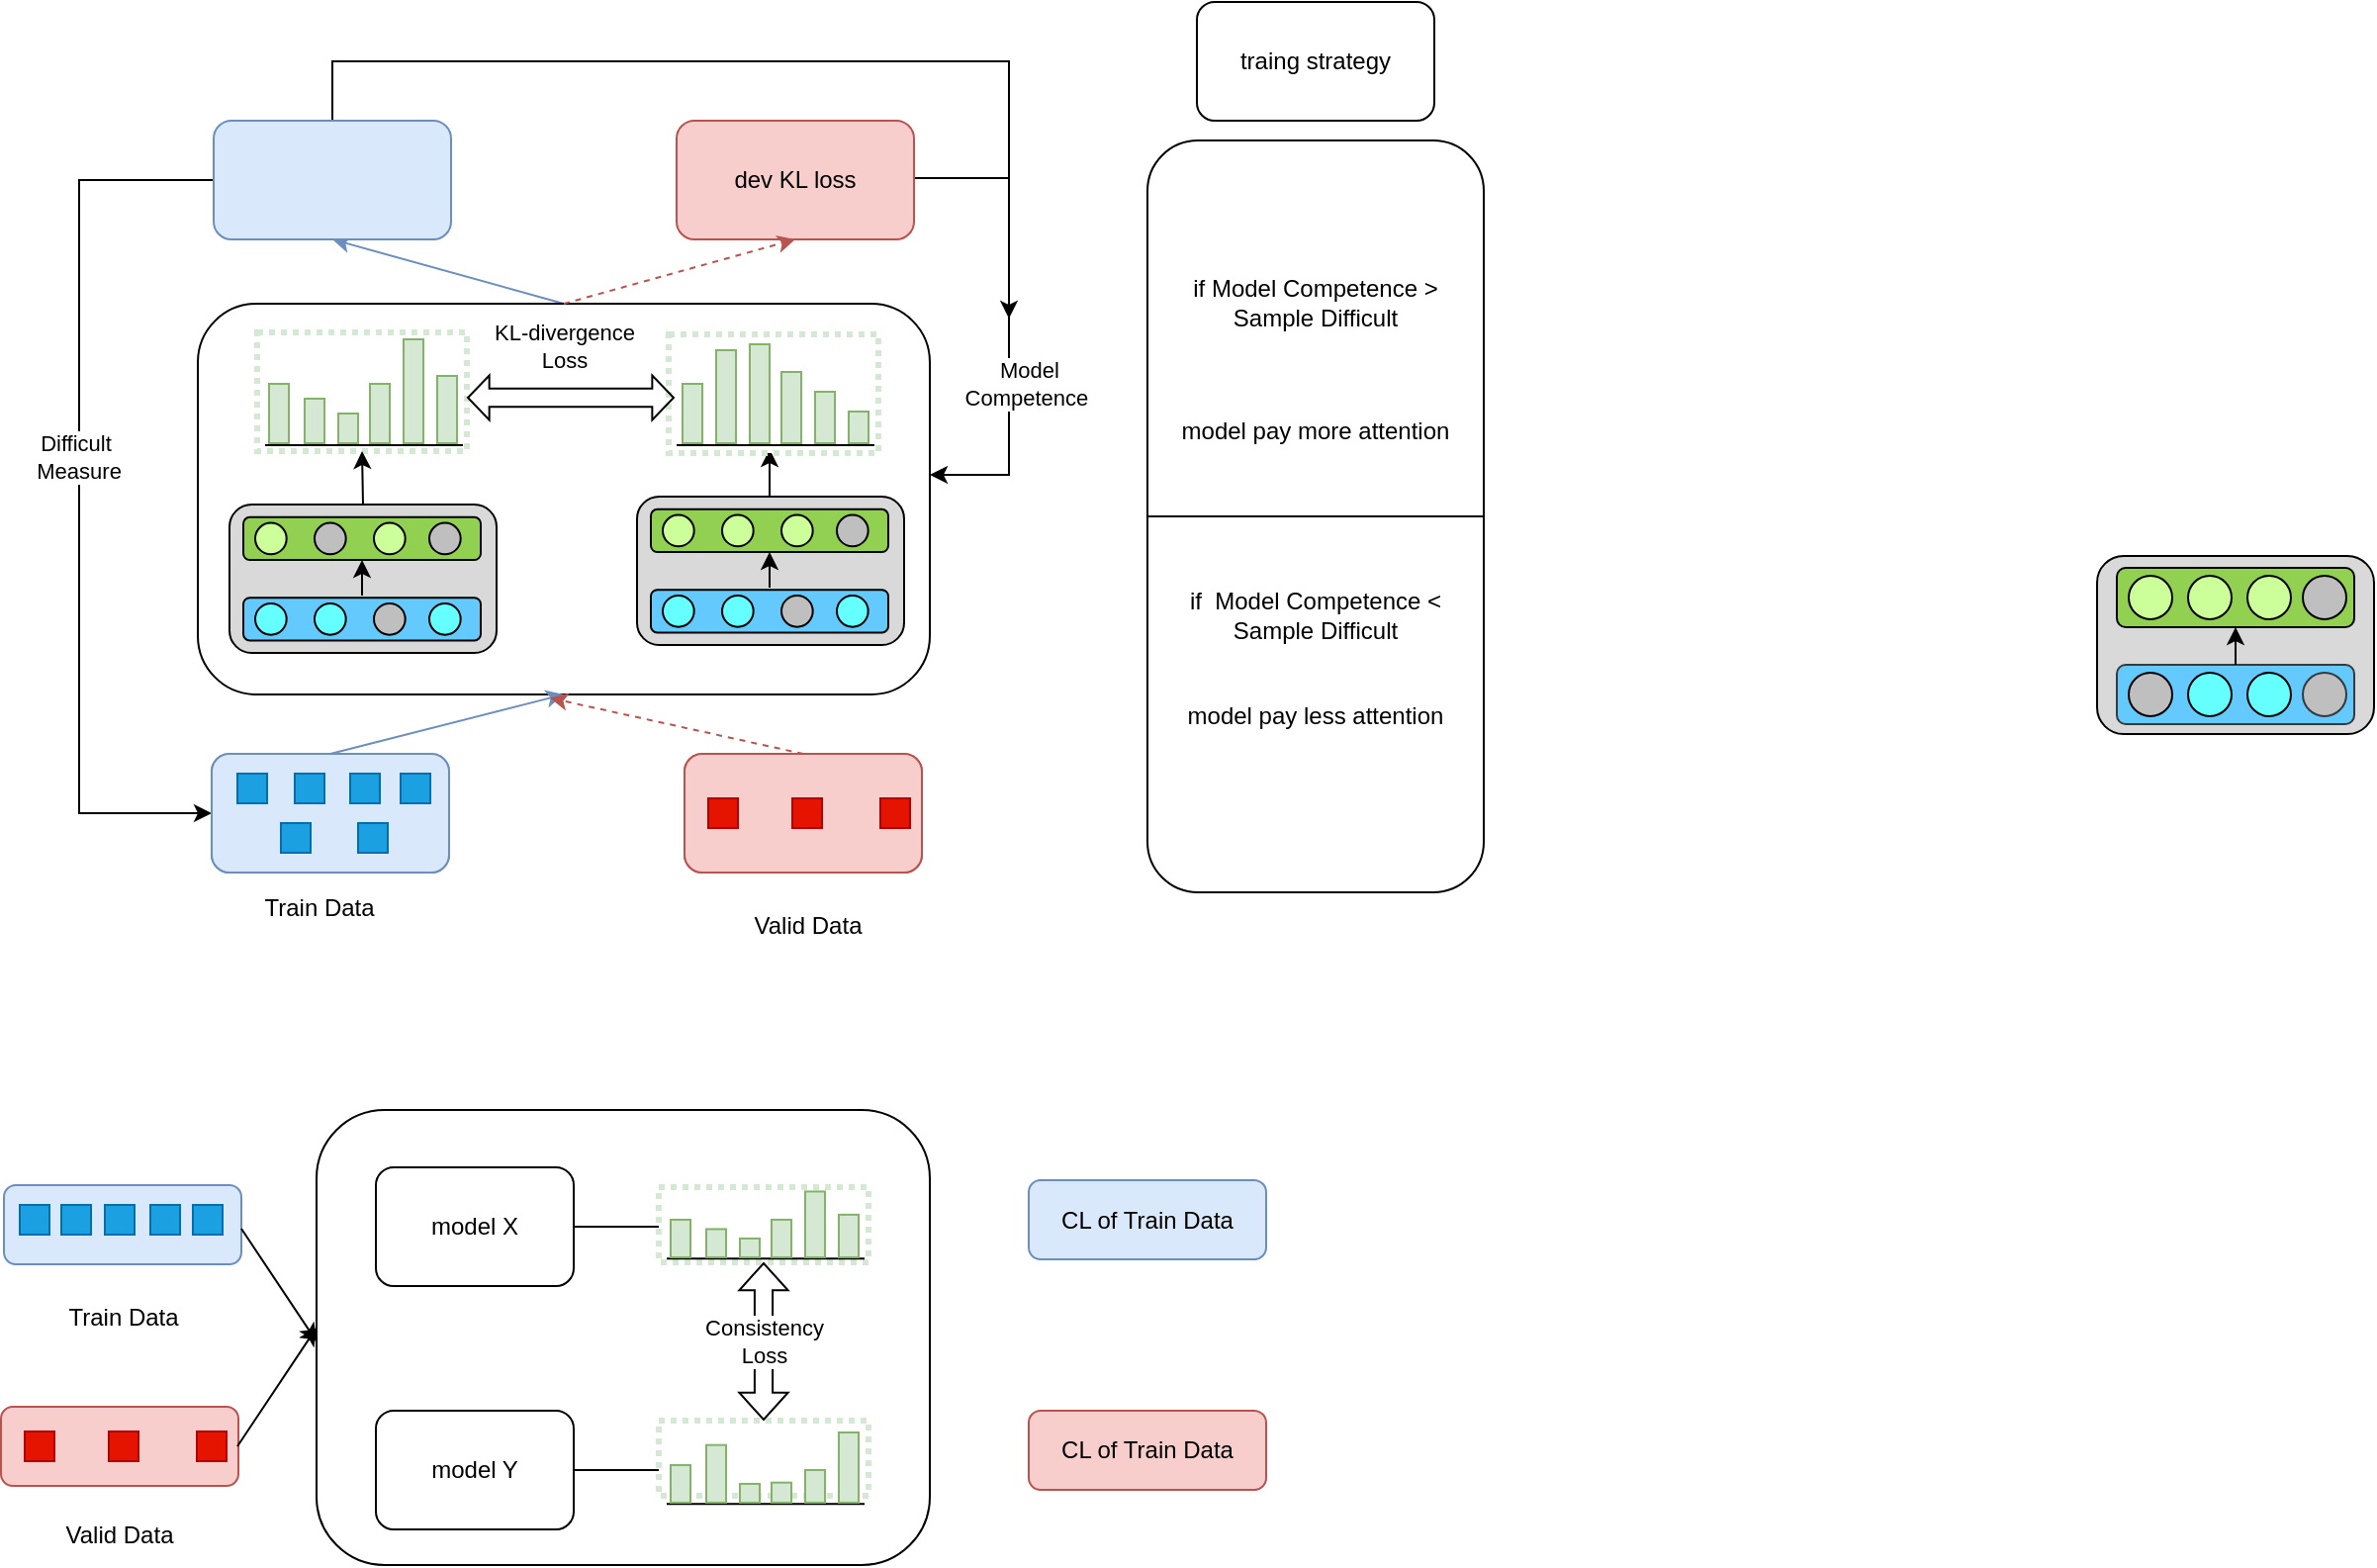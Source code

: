 <mxfile version="21.2.1" type="github">
  <diagram name="第 1 页" id="8L0c7GUbmjwBPtoNU49F">
    <mxGraphModel dx="955" dy="506" grid="1" gridSize="10" guides="1" tooltips="1" connect="1" arrows="1" fold="1" page="1" pageScale="1" pageWidth="413" pageHeight="291" math="0" shadow="0">
      <root>
        <mxCell id="0" />
        <mxCell id="1" parent="0" />
        <mxCell id="fjzckVjsFBx4tYkLJNJ8-120" style="rounded=0;orthogonalLoop=1;jettySize=auto;html=1;exitX=0.5;exitY=0;exitDx=0;exitDy=0;entryX=0.5;entryY=1;entryDx=0;entryDy=0;fillColor=#dae8fc;strokeColor=#6c8ebf;" parent="1" source="fjzckVjsFBx4tYkLJNJ8-94" target="fjzckVjsFBx4tYkLJNJ8-28" edge="1">
          <mxGeometry relative="1" as="geometry" />
        </mxCell>
        <mxCell id="fjzckVjsFBx4tYkLJNJ8-94" value="" style="rounded=1;whiteSpace=wrap;html=1;fillColor=#ffffff;" parent="1" vertex="1">
          <mxGeometry x="180" y="252.5" width="370" height="197.5" as="geometry" />
        </mxCell>
        <mxCell id="fjzckVjsFBx4tYkLJNJ8-1" value="training dataset" style="rounded=1;whiteSpace=wrap;html=1;fillColor=#dae8fc;strokeColor=#6c8ebf;" parent="1" vertex="1">
          <mxGeometry x="187" y="480" width="120" height="60" as="geometry" />
        </mxCell>
        <mxCell id="fjzckVjsFBx4tYkLJNJ8-2" value="dev dataset" style="rounded=1;whiteSpace=wrap;html=1;fillColor=#f8cecc;strokeColor=#b85450;" parent="1" vertex="1">
          <mxGeometry x="426" y="480" width="120" height="60" as="geometry" />
        </mxCell>
        <mxCell id="fjzckVjsFBx4tYkLJNJ8-8" value="" style="endArrow=classic;html=1;rounded=0;exitX=0.5;exitY=0;exitDx=0;exitDy=0;entryX=0.5;entryY=1;entryDx=0;entryDy=0;fillColor=#dae8fc;strokeColor=#6c8ebf;" parent="1" source="fjzckVjsFBx4tYkLJNJ8-1" target="fjzckVjsFBx4tYkLJNJ8-94" edge="1">
          <mxGeometry width="50" height="50" relative="1" as="geometry">
            <mxPoint x="243" y="450" as="sourcePoint" />
            <mxPoint x="377" y="429" as="targetPoint" />
          </mxGeometry>
        </mxCell>
        <mxCell id="fjzckVjsFBx4tYkLJNJ8-9" value="" style="endArrow=classic;html=1;rounded=0;entryX=0.481;entryY=1.009;entryDx=0;entryDy=0;fillColor=#f8cecc;strokeColor=#b85450;exitX=0.5;exitY=0;exitDx=0;exitDy=0;entryPerimeter=0;dashed=1;" parent="1" source="fjzckVjsFBx4tYkLJNJ8-2" target="fjzckVjsFBx4tYkLJNJ8-94" edge="1">
          <mxGeometry width="50" height="50" relative="1" as="geometry">
            <mxPoint x="479" y="518" as="sourcePoint" />
            <mxPoint x="377" y="429" as="targetPoint" />
          </mxGeometry>
        </mxCell>
        <mxCell id="fjzckVjsFBx4tYkLJNJ8-118" style="edgeStyle=orthogonalEdgeStyle;rounded=0;orthogonalLoop=1;jettySize=auto;html=1;exitX=0.5;exitY=0;exitDx=0;exitDy=0;entryX=1;entryY=1;entryDx=0;entryDy=0;" parent="1" edge="1">
          <mxGeometry relative="1" as="geometry">
            <mxPoint x="469" y="373" as="sourcePoint" />
            <mxPoint x="469" y="326" as="targetPoint" />
          </mxGeometry>
        </mxCell>
        <mxCell id="fjzckVjsFBx4tYkLJNJ8-30" style="edgeStyle=orthogonalEdgeStyle;rounded=0;orthogonalLoop=1;jettySize=auto;html=1;exitX=0;exitY=0.5;exitDx=0;exitDy=0;entryX=0;entryY=0.5;entryDx=0;entryDy=0;" parent="1" source="fjzckVjsFBx4tYkLJNJ8-28" target="fjzckVjsFBx4tYkLJNJ8-1" edge="1">
          <mxGeometry relative="1" as="geometry">
            <mxPoint x="179" y="510" as="targetPoint" />
            <Array as="points">
              <mxPoint x="120" y="190" />
              <mxPoint x="120" y="510" />
            </Array>
          </mxGeometry>
        </mxCell>
        <mxCell id="fjzckVjsFBx4tYkLJNJ8-31" value="Difficult&lt;br&gt;&amp;nbsp;Measure" style="edgeLabel;html=1;align=center;verticalAlign=middle;resizable=0;points=[];" parent="fjzckVjsFBx4tYkLJNJ8-30" vertex="1" connectable="0">
          <mxGeometry x="-0.089" y="-2" relative="1" as="geometry">
            <mxPoint as="offset" />
          </mxGeometry>
        </mxCell>
        <mxCell id="fjzckVjsFBx4tYkLJNJ8-33" style="edgeStyle=orthogonalEdgeStyle;rounded=0;orthogonalLoop=1;jettySize=auto;html=1;exitX=0.5;exitY=0;exitDx=0;exitDy=0;" parent="1" source="fjzckVjsFBx4tYkLJNJ8-28" edge="1">
          <mxGeometry relative="1" as="geometry">
            <mxPoint x="590" y="260" as="targetPoint" />
            <Array as="points">
              <mxPoint x="248" y="130" />
              <mxPoint x="590" y="130" />
            </Array>
          </mxGeometry>
        </mxCell>
        <mxCell id="fjzckVjsFBx4tYkLJNJ8-28" value="&lt;span style=&quot;box-sizing: border-box; color: transparent; cursor: text; position: absolute; transform-origin: 0px 0px; text-align: start; background-color: rgb(255, 255, 255); left: 421.237px; top: 523.25px; font-size: 8.636px; font-family: sans-serif;&quot; dir=&quot;ltr&quot; role=&quot;presentation&quot;&gt;kli&lt;/span&gt;&lt;br style=&quot;box-sizing: border-box; color: transparent; cursor: text; position: absolute; transform-origin: 0px 0px; font-family: Lato, sans-serif; font-size: 16px; text-align: start; background-color: rgb(255, 255, 255);&quot; role=&quot;presentation&quot;&gt;&lt;span style=&quot;box-sizing: border-box; color: transparent; cursor: text; position: absolute; transform-origin: 0px 0px; text-align: start; background-color: rgb(255, 255, 255); left: 421.237px; top: 531.394px; font-size: 8.636px; font-family: sans-serif; transform: scaleX(1.42);&quot; dir=&quot;ltr&quot; role=&quot;presentation&quot;&gt;KL&lt;/span&gt;&lt;span style=&quot;box-sizing: border-box; color: transparent; cursor: text; position: absolute; transform-origin: 0px 0px; text-align: start; background-color: rgb(255, 255, 255); left: 436.899px; top: 531.394px; font-size: 8.636px; font-family: sans-serif;&quot; dir=&quot;ltr&quot; role=&quot;presentation&quot;&gt; &lt;/span&gt;" style="rounded=1;whiteSpace=wrap;html=1;fillColor=#dae8fc;strokeColor=#6c8ebf;" parent="1" vertex="1">
          <mxGeometry x="188" y="160" width="120" height="60" as="geometry" />
        </mxCell>
        <mxCell id="fjzckVjsFBx4tYkLJNJ8-32" style="edgeStyle=orthogonalEdgeStyle;rounded=0;orthogonalLoop=1;jettySize=auto;html=1;" parent="1" target="fjzckVjsFBx4tYkLJNJ8-94" edge="1">
          <mxGeometry relative="1" as="geometry">
            <mxPoint x="597" y="338" as="targetPoint" />
            <mxPoint x="540" y="189" as="sourcePoint" />
            <Array as="points">
              <mxPoint x="590" y="189" />
              <mxPoint x="590" y="339" />
            </Array>
          </mxGeometry>
        </mxCell>
        <mxCell id="fjzckVjsFBx4tYkLJNJ8-35" value="Model &lt;br&gt;Competence&amp;nbsp;" style="edgeLabel;html=1;align=center;verticalAlign=middle;resizable=0;points=[];" parent="fjzckVjsFBx4tYkLJNJ8-32" vertex="1" connectable="0">
          <mxGeometry x="0.709" relative="1" as="geometry">
            <mxPoint x="15" y="-46" as="offset" />
          </mxGeometry>
        </mxCell>
        <mxCell id="fjzckVjsFBx4tYkLJNJ8-29" value="dev KL loss" style="rounded=1;whiteSpace=wrap;html=1;fillColor=#f8cecc;strokeColor=#b85450;" parent="1" vertex="1">
          <mxGeometry x="422" y="160" width="120" height="60" as="geometry" />
        </mxCell>
        <mxCell id="fjzckVjsFBx4tYkLJNJ8-39" value="&lt;br&gt;if&amp;nbsp;Model Competence &amp;gt; &lt;br&gt;Sample Difficult&lt;br&gt;&lt;br&gt;&lt;br&gt;&lt;br&gt;model pay more attention&lt;br&gt;&lt;br&gt;&lt;br&gt;&lt;br&gt;&lt;br&gt;&lt;br&gt;if&amp;nbsp; Model Competence &amp;lt; Sample Difficult&lt;br&gt;&amp;nbsp;&lt;br&gt;&lt;br&gt;model pay less attention&lt;br style=&quot;border-color: var(--border-color);&quot;&gt;&lt;br&gt;&amp;nbsp;" style="rounded=1;whiteSpace=wrap;html=1;" parent="1" vertex="1">
          <mxGeometry x="660" y="170" width="170" height="380" as="geometry" />
        </mxCell>
        <mxCell id="fjzckVjsFBx4tYkLJNJ8-85" value="" style="group" parent="1" vertex="1" connectable="0">
          <mxGeometry x="418" y="267" width="106" height="60" as="geometry" />
        </mxCell>
        <mxCell id="fjzckVjsFBx4tYkLJNJ8-86" value="" style="rounded=0;whiteSpace=wrap;html=1;dashed=1;dashPattern=1 1;strokeColor=#d5e8d4;strokeWidth=3;" parent="fjzckVjsFBx4tYkLJNJ8-85" vertex="1">
          <mxGeometry y="1" width="106" height="60" as="geometry" />
        </mxCell>
        <mxCell id="fjzckVjsFBx4tYkLJNJ8-87" value="" style="endArrow=none;html=1;rounded=0;" parent="fjzckVjsFBx4tYkLJNJ8-85" edge="1">
          <mxGeometry width="50" height="50" relative="1" as="geometry">
            <mxPoint x="4" y="57" as="sourcePoint" />
            <mxPoint x="104" y="57" as="targetPoint" />
          </mxGeometry>
        </mxCell>
        <mxCell id="fjzckVjsFBx4tYkLJNJ8-88" value="" style="rounded=0;whiteSpace=wrap;html=1;fillColor=#d5e8d4;strokeColor=#82b366;" parent="fjzckVjsFBx4tYkLJNJ8-85" vertex="1">
          <mxGeometry x="7" y="26" width="10" height="30" as="geometry" />
        </mxCell>
        <mxCell id="fjzckVjsFBx4tYkLJNJ8-89" value="" style="rounded=0;whiteSpace=wrap;html=1;fillColor=#d5e8d4;strokeColor=#82b366;" parent="fjzckVjsFBx4tYkLJNJ8-85" vertex="1">
          <mxGeometry x="24" y="9" width="10" height="47" as="geometry" />
        </mxCell>
        <mxCell id="fjzckVjsFBx4tYkLJNJ8-90" value="" style="rounded=0;whiteSpace=wrap;html=1;fillColor=#d5e8d4;strokeColor=#82b366;" parent="fjzckVjsFBx4tYkLJNJ8-85" vertex="1">
          <mxGeometry x="41" y="6" width="10" height="50" as="geometry" />
        </mxCell>
        <mxCell id="fjzckVjsFBx4tYkLJNJ8-91" value="" style="rounded=0;whiteSpace=wrap;html=1;fillColor=#d5e8d4;strokeColor=#82b366;" parent="fjzckVjsFBx4tYkLJNJ8-85" vertex="1">
          <mxGeometry x="57" y="20" width="10" height="36" as="geometry" />
        </mxCell>
        <mxCell id="fjzckVjsFBx4tYkLJNJ8-92" value="" style="rounded=0;whiteSpace=wrap;html=1;fillColor=#d5e8d4;strokeColor=#82b366;" parent="fjzckVjsFBx4tYkLJNJ8-85" vertex="1">
          <mxGeometry x="74" y="30" width="10" height="26" as="geometry" />
        </mxCell>
        <mxCell id="fjzckVjsFBx4tYkLJNJ8-93" value="" style="rounded=0;whiteSpace=wrap;html=1;fillColor=#d5e8d4;strokeColor=#82b366;" parent="fjzckVjsFBx4tYkLJNJ8-85" vertex="1">
          <mxGeometry x="91" y="40" width="10" height="16" as="geometry" />
        </mxCell>
        <mxCell id="fjzckVjsFBx4tYkLJNJ8-96" value="" style="group" parent="1" vertex="1" connectable="0">
          <mxGeometry x="210" y="267" width="106" height="60" as="geometry" />
        </mxCell>
        <mxCell id="fjzckVjsFBx4tYkLJNJ8-97" value="" style="rounded=0;whiteSpace=wrap;html=1;dashed=1;dashPattern=1 1;strokeColor=#d5e8d4;strokeWidth=3;" parent="fjzckVjsFBx4tYkLJNJ8-96" vertex="1">
          <mxGeometry width="106" height="60" as="geometry" />
        </mxCell>
        <mxCell id="fjzckVjsFBx4tYkLJNJ8-98" value="" style="endArrow=none;html=1;rounded=0;" parent="fjzckVjsFBx4tYkLJNJ8-96" edge="1">
          <mxGeometry width="50" height="50" relative="1" as="geometry">
            <mxPoint x="4" y="57" as="sourcePoint" />
            <mxPoint x="104" y="57" as="targetPoint" />
          </mxGeometry>
        </mxCell>
        <mxCell id="fjzckVjsFBx4tYkLJNJ8-99" value="" style="rounded=0;whiteSpace=wrap;html=1;fillColor=#d5e8d4;strokeColor=#82b366;" parent="fjzckVjsFBx4tYkLJNJ8-96" vertex="1">
          <mxGeometry x="6" y="26" width="10" height="30" as="geometry" />
        </mxCell>
        <mxCell id="fjzckVjsFBx4tYkLJNJ8-100" value="" style="rounded=0;whiteSpace=wrap;html=1;fillColor=#d5e8d4;strokeColor=#82b366;" parent="fjzckVjsFBx4tYkLJNJ8-96" vertex="1">
          <mxGeometry x="24" y="33.5" width="10" height="22.5" as="geometry" />
        </mxCell>
        <mxCell id="fjzckVjsFBx4tYkLJNJ8-101" value="" style="rounded=0;whiteSpace=wrap;html=1;fillColor=#d5e8d4;strokeColor=#82b366;" parent="fjzckVjsFBx4tYkLJNJ8-96" vertex="1">
          <mxGeometry x="41" y="41" width="10" height="15" as="geometry" />
        </mxCell>
        <mxCell id="fjzckVjsFBx4tYkLJNJ8-102" value="" style="rounded=0;whiteSpace=wrap;html=1;fillColor=#d5e8d4;strokeColor=#82b366;" parent="fjzckVjsFBx4tYkLJNJ8-96" vertex="1">
          <mxGeometry x="57" y="26" width="10" height="30" as="geometry" />
        </mxCell>
        <mxCell id="fjzckVjsFBx4tYkLJNJ8-103" value="" style="rounded=0;whiteSpace=wrap;html=1;fillColor=#d5e8d4;strokeColor=#82b366;" parent="fjzckVjsFBx4tYkLJNJ8-96" vertex="1">
          <mxGeometry x="74" y="3.5" width="10" height="52.5" as="geometry" />
        </mxCell>
        <mxCell id="fjzckVjsFBx4tYkLJNJ8-104" value="" style="rounded=0;whiteSpace=wrap;html=1;fillColor=#d5e8d4;strokeColor=#82b366;" parent="fjzckVjsFBx4tYkLJNJ8-96" vertex="1">
          <mxGeometry x="91" y="22" width="10" height="34" as="geometry" />
        </mxCell>
        <mxCell id="fjzckVjsFBx4tYkLJNJ8-121" value="" style="endArrow=classic;html=1;rounded=0;entryX=0.5;entryY=1;entryDx=0;entryDy=0;exitX=0.5;exitY=0;exitDx=0;exitDy=0;fillColor=#f8cecc;strokeColor=#b85450;dashed=1;" parent="1" source="fjzckVjsFBx4tYkLJNJ8-94" target="fjzckVjsFBx4tYkLJNJ8-29" edge="1">
          <mxGeometry width="50" height="50" relative="1" as="geometry">
            <mxPoint x="347" y="260" as="sourcePoint" />
            <mxPoint x="397" y="210" as="targetPoint" />
          </mxGeometry>
        </mxCell>
        <mxCell id="dnsEd5fo8rIzmYsPzQtg-25" value="" style="group;fillColor=#ffffff;" parent="1" vertex="1" connectable="0">
          <mxGeometry x="1140" y="380" width="140" height="90" as="geometry" />
        </mxCell>
        <mxCell id="dnsEd5fo8rIzmYsPzQtg-26" value="" style="rounded=1;whiteSpace=wrap;html=1;fillColor=#d9d9d9;" parent="dnsEd5fo8rIzmYsPzQtg-25" vertex="1">
          <mxGeometry width="140" height="90" as="geometry" />
        </mxCell>
        <mxCell id="dnsEd5fo8rIzmYsPzQtg-27" value="" style="group" parent="dnsEd5fo8rIzmYsPzQtg-25" vertex="1" connectable="0">
          <mxGeometry x="10" y="6" width="120" height="30" as="geometry" />
        </mxCell>
        <mxCell id="dnsEd5fo8rIzmYsPzQtg-28" value="" style="rounded=1;whiteSpace=wrap;html=1;fillColor=#92d051;" parent="dnsEd5fo8rIzmYsPzQtg-27" vertex="1">
          <mxGeometry width="120" height="30" as="geometry" />
        </mxCell>
        <mxCell id="dnsEd5fo8rIzmYsPzQtg-29" value="" style="ellipse;whiteSpace=wrap;html=1;aspect=fixed;fillColor=#ccff99;" parent="dnsEd5fo8rIzmYsPzQtg-27" vertex="1">
          <mxGeometry x="6" y="4" width="22" height="22" as="geometry" />
        </mxCell>
        <mxCell id="dnsEd5fo8rIzmYsPzQtg-30" value="" style="ellipse;whiteSpace=wrap;html=1;aspect=fixed;fillColor=#ccff99;" parent="dnsEd5fo8rIzmYsPzQtg-27" vertex="1">
          <mxGeometry x="36" y="4" width="22" height="22" as="geometry" />
        </mxCell>
        <mxCell id="dnsEd5fo8rIzmYsPzQtg-31" value="" style="ellipse;whiteSpace=wrap;html=1;aspect=fixed;fillColor=#ccff99;" parent="dnsEd5fo8rIzmYsPzQtg-27" vertex="1">
          <mxGeometry x="66" y="4" width="22" height="22" as="geometry" />
        </mxCell>
        <mxCell id="dnsEd5fo8rIzmYsPzQtg-32" value="" style="ellipse;whiteSpace=wrap;html=1;aspect=fixed;fillColor=#bfbfbf;" parent="dnsEd5fo8rIzmYsPzQtg-27" vertex="1">
          <mxGeometry x="94" y="4" width="22" height="22" as="geometry" />
        </mxCell>
        <mxCell id="dnsEd5fo8rIzmYsPzQtg-33" value="" style="group" parent="dnsEd5fo8rIzmYsPzQtg-25" vertex="1" connectable="0">
          <mxGeometry x="10" y="55" width="120" height="30" as="geometry" />
        </mxCell>
        <mxCell id="dnsEd5fo8rIzmYsPzQtg-34" value="" style="rounded=1;whiteSpace=wrap;html=1;fillColor=#64c9fc;strokeColor=#36393d;" parent="dnsEd5fo8rIzmYsPzQtg-33" vertex="1">
          <mxGeometry width="120" height="30" as="geometry" />
        </mxCell>
        <mxCell id="dnsEd5fo8rIzmYsPzQtg-35" value="" style="ellipse;whiteSpace=wrap;html=1;aspect=fixed;fillColor=#bfbfbf;" parent="dnsEd5fo8rIzmYsPzQtg-33" vertex="1">
          <mxGeometry x="6" y="4" width="22" height="22" as="geometry" />
        </mxCell>
        <mxCell id="dnsEd5fo8rIzmYsPzQtg-36" value="" style="ellipse;whiteSpace=wrap;html=1;aspect=fixed;fillColor=#66ffff;" parent="dnsEd5fo8rIzmYsPzQtg-33" vertex="1">
          <mxGeometry x="36" y="4" width="22" height="22" as="geometry" />
        </mxCell>
        <mxCell id="dnsEd5fo8rIzmYsPzQtg-37" value="" style="ellipse;whiteSpace=wrap;html=1;aspect=fixed;fillColor=#66ffff;" parent="dnsEd5fo8rIzmYsPzQtg-33" vertex="1">
          <mxGeometry x="66" y="4" width="22" height="22" as="geometry" />
        </mxCell>
        <mxCell id="dnsEd5fo8rIzmYsPzQtg-38" value="" style="ellipse;whiteSpace=wrap;html=1;aspect=fixed;fillColor=#bfbfbf;strokeColor=#36393d;" parent="dnsEd5fo8rIzmYsPzQtg-33" vertex="1">
          <mxGeometry x="94" y="4" width="22" height="22" as="geometry" />
        </mxCell>
        <mxCell id="dnsEd5fo8rIzmYsPzQtg-39" value="" style="endArrow=classic;html=1;rounded=0;exitX=0.5;exitY=0;exitDx=0;exitDy=0;entryX=0.5;entryY=1;entryDx=0;entryDy=0;" parent="dnsEd5fo8rIzmYsPzQtg-25" source="dnsEd5fo8rIzmYsPzQtg-34" target="dnsEd5fo8rIzmYsPzQtg-28" edge="1">
          <mxGeometry width="50" height="50" relative="1" as="geometry">
            <mxPoint x="190" y="-40" as="sourcePoint" />
            <mxPoint x="240" y="-90" as="targetPoint" />
          </mxGeometry>
        </mxCell>
        <mxCell id="dnsEd5fo8rIzmYsPzQtg-82" value="" style="group" parent="1" vertex="1" connectable="0">
          <mxGeometry x="399" y="350" width="140" height="82" as="geometry" />
        </mxCell>
        <mxCell id="dnsEd5fo8rIzmYsPzQtg-44" value="" style="group;fillColor=#ffffff;container=0;" parent="dnsEd5fo8rIzmYsPzQtg-82" vertex="1" connectable="0">
          <mxGeometry y="1" width="140" height="81" as="geometry" />
        </mxCell>
        <mxCell id="dnsEd5fo8rIzmYsPzQtg-45" value="" style="rounded=1;whiteSpace=wrap;html=1;fillColor=#d9d9d9;" parent="dnsEd5fo8rIzmYsPzQtg-82" vertex="1">
          <mxGeometry x="3" width="135" height="75" as="geometry" />
        </mxCell>
        <mxCell id="dnsEd5fo8rIzmYsPzQtg-46" value="" style="group" parent="dnsEd5fo8rIzmYsPzQtg-82" vertex="1" connectable="0">
          <mxGeometry x="10" y="6.4" width="120" height="21.6" as="geometry" />
        </mxCell>
        <mxCell id="dnsEd5fo8rIzmYsPzQtg-47" value="" style="rounded=1;whiteSpace=wrap;html=1;fillColor=#92d051;" parent="dnsEd5fo8rIzmYsPzQtg-46" vertex="1">
          <mxGeometry width="120" height="21.6" as="geometry" />
        </mxCell>
        <mxCell id="dnsEd5fo8rIzmYsPzQtg-48" value="" style="ellipse;whiteSpace=wrap;html=1;aspect=fixed;fillColor=#ccff99;" parent="dnsEd5fo8rIzmYsPzQtg-46" vertex="1">
          <mxGeometry x="6" y="2.88" width="15.84" height="15.84" as="geometry" />
        </mxCell>
        <mxCell id="dnsEd5fo8rIzmYsPzQtg-49" value="" style="ellipse;whiteSpace=wrap;html=1;aspect=fixed;fillColor=#ccff99;" parent="dnsEd5fo8rIzmYsPzQtg-46" vertex="1">
          <mxGeometry x="36" y="2.88" width="15.84" height="15.84" as="geometry" />
        </mxCell>
        <mxCell id="dnsEd5fo8rIzmYsPzQtg-50" value="" style="ellipse;whiteSpace=wrap;html=1;aspect=fixed;fillColor=#ccff99;" parent="dnsEd5fo8rIzmYsPzQtg-46" vertex="1">
          <mxGeometry x="66" y="2.88" width="15.84" height="15.84" as="geometry" />
        </mxCell>
        <mxCell id="dnsEd5fo8rIzmYsPzQtg-51" value="" style="ellipse;whiteSpace=wrap;html=1;aspect=fixed;fillColor=#bfbfbf;" parent="dnsEd5fo8rIzmYsPzQtg-46" vertex="1">
          <mxGeometry x="94" y="2.88" width="15.84" height="15.84" as="geometry" />
        </mxCell>
        <mxCell id="dnsEd5fo8rIzmYsPzQtg-58" value="" style="endArrow=classic;html=1;rounded=0;entryX=0.5;entryY=1;entryDx=0;entryDy=0;" parent="dnsEd5fo8rIzmYsPzQtg-82" target="dnsEd5fo8rIzmYsPzQtg-47" edge="1">
          <mxGeometry width="50" height="50" relative="1" as="geometry">
            <mxPoint x="70" y="46" as="sourcePoint" />
            <mxPoint x="240" y="-80" as="targetPoint" />
          </mxGeometry>
        </mxCell>
        <mxCell id="dnsEd5fo8rIzmYsPzQtg-76" value="" style="group" parent="dnsEd5fo8rIzmYsPzQtg-82" vertex="1" connectable="0">
          <mxGeometry x="10" y="48" width="120" height="21.6" as="geometry" />
        </mxCell>
        <mxCell id="dnsEd5fo8rIzmYsPzQtg-77" value="" style="rounded=1;whiteSpace=wrap;html=1;fillColor=#64c9fc;" parent="dnsEd5fo8rIzmYsPzQtg-76" vertex="1">
          <mxGeometry y="-0.9" width="120" height="21.6" as="geometry" />
        </mxCell>
        <mxCell id="dnsEd5fo8rIzmYsPzQtg-78" value="" style="ellipse;whiteSpace=wrap;html=1;aspect=fixed;fillColor=#66ffff;" parent="dnsEd5fo8rIzmYsPzQtg-76" vertex="1">
          <mxGeometry x="6" y="1.98" width="15.84" height="15.84" as="geometry" />
        </mxCell>
        <mxCell id="dnsEd5fo8rIzmYsPzQtg-79" value="" style="ellipse;whiteSpace=wrap;html=1;aspect=fixed;fillColor=#66ffff;" parent="dnsEd5fo8rIzmYsPzQtg-76" vertex="1">
          <mxGeometry x="36" y="1.98" width="15.84" height="15.84" as="geometry" />
        </mxCell>
        <mxCell id="dnsEd5fo8rIzmYsPzQtg-80" value="" style="ellipse;whiteSpace=wrap;html=1;aspect=fixed;fillColor=#bfbfbf;" parent="dnsEd5fo8rIzmYsPzQtg-76" vertex="1">
          <mxGeometry x="66" y="1.98" width="15.84" height="15.84" as="geometry" />
        </mxCell>
        <mxCell id="dnsEd5fo8rIzmYsPzQtg-81" value="" style="ellipse;whiteSpace=wrap;html=1;aspect=fixed;fillColor=#66ffff;" parent="dnsEd5fo8rIzmYsPzQtg-76" vertex="1">
          <mxGeometry x="94" y="1.98" width="15.84" height="15.84" as="geometry" />
        </mxCell>
        <mxCell id="dnsEd5fo8rIzmYsPzQtg-85" value="" style="group" parent="1" vertex="1" connectable="0">
          <mxGeometry x="193" y="354" width="140" height="82" as="geometry" />
        </mxCell>
        <mxCell id="dnsEd5fo8rIzmYsPzQtg-86" value="" style="group;fillColor=#ffffff;container=0;" parent="dnsEd5fo8rIzmYsPzQtg-85" vertex="1" connectable="0">
          <mxGeometry y="1" width="140" height="81" as="geometry" />
        </mxCell>
        <mxCell id="dnsEd5fo8rIzmYsPzQtg-87" value="" style="rounded=1;whiteSpace=wrap;html=1;fillColor=#d9d9d9;" parent="dnsEd5fo8rIzmYsPzQtg-85" vertex="1">
          <mxGeometry x="3" width="135" height="75" as="geometry" />
        </mxCell>
        <mxCell id="dnsEd5fo8rIzmYsPzQtg-88" value="" style="group" parent="dnsEd5fo8rIzmYsPzQtg-85" vertex="1" connectable="0">
          <mxGeometry x="10" y="6.4" width="120" height="21.6" as="geometry" />
        </mxCell>
        <mxCell id="dnsEd5fo8rIzmYsPzQtg-89" value="" style="rounded=1;whiteSpace=wrap;html=1;fillColor=#92d051;" parent="dnsEd5fo8rIzmYsPzQtg-88" vertex="1">
          <mxGeometry width="120" height="21.6" as="geometry" />
        </mxCell>
        <mxCell id="dnsEd5fo8rIzmYsPzQtg-90" value="" style="ellipse;whiteSpace=wrap;html=1;aspect=fixed;fillColor=#ccff99;" parent="dnsEd5fo8rIzmYsPzQtg-88" vertex="1">
          <mxGeometry x="6" y="2.88" width="15.84" height="15.84" as="geometry" />
        </mxCell>
        <mxCell id="dnsEd5fo8rIzmYsPzQtg-91" value="" style="ellipse;whiteSpace=wrap;html=1;aspect=fixed;fillColor=#bfbfbf;" parent="dnsEd5fo8rIzmYsPzQtg-88" vertex="1">
          <mxGeometry x="36" y="2.88" width="15.84" height="15.84" as="geometry" />
        </mxCell>
        <mxCell id="dnsEd5fo8rIzmYsPzQtg-92" value="" style="ellipse;whiteSpace=wrap;html=1;aspect=fixed;fillColor=#ccff99;" parent="dnsEd5fo8rIzmYsPzQtg-88" vertex="1">
          <mxGeometry x="66" y="2.88" width="15.84" height="15.84" as="geometry" />
        </mxCell>
        <mxCell id="dnsEd5fo8rIzmYsPzQtg-93" value="" style="ellipse;whiteSpace=wrap;html=1;aspect=fixed;fillColor=#bfbfbf;" parent="dnsEd5fo8rIzmYsPzQtg-88" vertex="1">
          <mxGeometry x="94" y="2.88" width="15.84" height="15.84" as="geometry" />
        </mxCell>
        <mxCell id="dnsEd5fo8rIzmYsPzQtg-94" value="" style="endArrow=classic;html=1;rounded=0;entryX=0.5;entryY=1;entryDx=0;entryDy=0;" parent="dnsEd5fo8rIzmYsPzQtg-85" target="dnsEd5fo8rIzmYsPzQtg-89" edge="1">
          <mxGeometry width="50" height="50" relative="1" as="geometry">
            <mxPoint x="70" y="46" as="sourcePoint" />
            <mxPoint x="240" y="-80" as="targetPoint" />
          </mxGeometry>
        </mxCell>
        <mxCell id="dnsEd5fo8rIzmYsPzQtg-95" value="" style="group" parent="dnsEd5fo8rIzmYsPzQtg-85" vertex="1" connectable="0">
          <mxGeometry x="10" y="48" width="120" height="21.6" as="geometry" />
        </mxCell>
        <mxCell id="dnsEd5fo8rIzmYsPzQtg-96" value="" style="rounded=1;whiteSpace=wrap;html=1;fillColor=#64c9fc;" parent="dnsEd5fo8rIzmYsPzQtg-95" vertex="1">
          <mxGeometry y="-0.9" width="120" height="21.6" as="geometry" />
        </mxCell>
        <mxCell id="dnsEd5fo8rIzmYsPzQtg-97" value="" style="ellipse;whiteSpace=wrap;html=1;aspect=fixed;fillColor=#66ffff;" parent="dnsEd5fo8rIzmYsPzQtg-95" vertex="1">
          <mxGeometry x="6" y="1.98" width="15.84" height="15.84" as="geometry" />
        </mxCell>
        <mxCell id="dnsEd5fo8rIzmYsPzQtg-98" value="" style="ellipse;whiteSpace=wrap;html=1;aspect=fixed;fillColor=#66ffff;" parent="dnsEd5fo8rIzmYsPzQtg-95" vertex="1">
          <mxGeometry x="36" y="1.98" width="15.84" height="15.84" as="geometry" />
        </mxCell>
        <mxCell id="dnsEd5fo8rIzmYsPzQtg-99" value="" style="ellipse;whiteSpace=wrap;html=1;aspect=fixed;fillColor=#bfbfbf;" parent="dnsEd5fo8rIzmYsPzQtg-95" vertex="1">
          <mxGeometry x="66" y="1.98" width="15.84" height="15.84" as="geometry" />
        </mxCell>
        <mxCell id="dnsEd5fo8rIzmYsPzQtg-100" value="" style="ellipse;whiteSpace=wrap;html=1;aspect=fixed;fillColor=#66ffff;" parent="dnsEd5fo8rIzmYsPzQtg-95" vertex="1">
          <mxGeometry x="94" y="1.98" width="15.84" height="15.84" as="geometry" />
        </mxCell>
        <mxCell id="dnsEd5fo8rIzmYsPzQtg-113" value="" style="shape=flexArrow;endArrow=classic;startArrow=classic;html=1;rounded=0;width=9.167;startSize=3.275;endSize=3.275;startWidth=12.361;endWidth=12.361;" parent="dnsEd5fo8rIzmYsPzQtg-85" edge="1">
          <mxGeometry width="100" height="100" relative="1" as="geometry">
            <mxPoint x="123" y="-54" as="sourcePoint" />
            <mxPoint x="228" y="-54" as="targetPoint" />
          </mxGeometry>
        </mxCell>
        <mxCell id="dnsEd5fo8rIzmYsPzQtg-117" value="KL-divergence&lt;br&gt;Loss" style="edgeLabel;html=1;align=center;verticalAlign=middle;resizable=0;points=[];" parent="dnsEd5fo8rIzmYsPzQtg-113" vertex="1" connectable="0">
          <mxGeometry x="-0.196" y="2" relative="1" as="geometry">
            <mxPoint x="7" y="-24" as="offset" />
          </mxGeometry>
        </mxCell>
        <mxCell id="dnsEd5fo8rIzmYsPzQtg-112" style="edgeStyle=orthogonalEdgeStyle;rounded=0;orthogonalLoop=1;jettySize=auto;html=1;exitX=0.5;exitY=0;exitDx=0;exitDy=0;entryX=0.5;entryY=1;entryDx=0;entryDy=0;" parent="1" source="dnsEd5fo8rIzmYsPzQtg-87" target="fjzckVjsFBx4tYkLJNJ8-97" edge="1">
          <mxGeometry relative="1" as="geometry" />
        </mxCell>
        <mxCell id="dnsEd5fo8rIzmYsPzQtg-119" value="" style="endArrow=none;html=1;rounded=0;exitX=0;exitY=0.5;exitDx=0;exitDy=0;entryX=1;entryY=0.5;entryDx=0;entryDy=0;" parent="1" source="fjzckVjsFBx4tYkLJNJ8-39" target="fjzckVjsFBx4tYkLJNJ8-39" edge="1">
          <mxGeometry width="50" height="50" relative="1" as="geometry">
            <mxPoint x="790" y="350" as="sourcePoint" />
            <mxPoint x="840" y="300" as="targetPoint" />
          </mxGeometry>
        </mxCell>
        <mxCell id="dnsEd5fo8rIzmYsPzQtg-120" value="traing strategy&lt;br&gt;" style="rounded=1;whiteSpace=wrap;html=1;" parent="1" vertex="1">
          <mxGeometry x="685" y="100" width="120" height="60" as="geometry" />
        </mxCell>
        <mxCell id="9AH6RF_yyxiIta5hFtMV-15" value="" style="group" parent="1" vertex="1" connectable="0">
          <mxGeometry x="187" y="480" width="120" height="60" as="geometry" />
        </mxCell>
        <mxCell id="9AH6RF_yyxiIta5hFtMV-1" value="" style="rounded=1;whiteSpace=wrap;html=1;fillColor=#dae8fc;strokeColor=#6c8ebf;" parent="9AH6RF_yyxiIta5hFtMV-15" vertex="1">
          <mxGeometry width="120" height="60" as="geometry" />
        </mxCell>
        <mxCell id="9AH6RF_yyxiIta5hFtMV-4" value="" style="whiteSpace=wrap;html=1;aspect=fixed;fillColor=#1ba1e2;fontColor=#ffffff;strokeColor=#006EAF;" parent="9AH6RF_yyxiIta5hFtMV-15" vertex="1">
          <mxGeometry x="13" y="10" width="15" height="15" as="geometry" />
        </mxCell>
        <mxCell id="9AH6RF_yyxiIta5hFtMV-7" value="" style="whiteSpace=wrap;html=1;aspect=fixed;fillColor=#1ba1e2;fontColor=#ffffff;strokeColor=#006EAF;" parent="9AH6RF_yyxiIta5hFtMV-15" vertex="1">
          <mxGeometry x="35" y="35" width="15" height="15" as="geometry" />
        </mxCell>
        <mxCell id="9AH6RF_yyxiIta5hFtMV-8" value="" style="whiteSpace=wrap;html=1;aspect=fixed;fillColor=#1ba1e2;fontColor=#ffffff;strokeColor=#006EAF;" parent="9AH6RF_yyxiIta5hFtMV-15" vertex="1">
          <mxGeometry x="74" y="35" width="15" height="15" as="geometry" />
        </mxCell>
        <mxCell id="9AH6RF_yyxiIta5hFtMV-9" value="" style="whiteSpace=wrap;html=1;aspect=fixed;fillColor=#1ba1e2;fontColor=#ffffff;strokeColor=#006EAF;" parent="9AH6RF_yyxiIta5hFtMV-15" vertex="1">
          <mxGeometry x="42" y="10" width="15" height="15" as="geometry" />
        </mxCell>
        <mxCell id="9AH6RF_yyxiIta5hFtMV-10" value="" style="whiteSpace=wrap;html=1;aspect=fixed;fillColor=#1ba1e2;fontColor=#ffffff;strokeColor=#006EAF;" parent="9AH6RF_yyxiIta5hFtMV-15" vertex="1">
          <mxGeometry x="70" y="10" width="15" height="15" as="geometry" />
        </mxCell>
        <mxCell id="9AH6RF_yyxiIta5hFtMV-11" value="" style="whiteSpace=wrap;html=1;aspect=fixed;fillColor=#1ba1e2;fontColor=#ffffff;strokeColor=#006EAF;" parent="9AH6RF_yyxiIta5hFtMV-15" vertex="1">
          <mxGeometry x="95.5" y="10" width="15" height="15" as="geometry" />
        </mxCell>
        <mxCell id="9AH6RF_yyxiIta5hFtMV-16" value="Train Data" style="text;html=1;align=center;verticalAlign=middle;resizable=0;points=[];autosize=1;strokeColor=none;fillColor=none;" parent="1" vertex="1">
          <mxGeometry x="201" y="543" width="80" height="30" as="geometry" />
        </mxCell>
        <mxCell id="9AH6RF_yyxiIta5hFtMV-26" value="" style="group" parent="1" vertex="1" connectable="0">
          <mxGeometry x="426" y="480" width="120" height="102" as="geometry" />
        </mxCell>
        <mxCell id="9AH6RF_yyxiIta5hFtMV-18" value="" style="rounded=1;whiteSpace=wrap;html=1;fillColor=#f8cecc;strokeColor=#b85450;" parent="9AH6RF_yyxiIta5hFtMV-26" vertex="1">
          <mxGeometry width="120" height="60" as="geometry" />
        </mxCell>
        <mxCell id="9AH6RF_yyxiIta5hFtMV-19" value="" style="whiteSpace=wrap;html=1;aspect=fixed;fillColor=#e51400;fontColor=#ffffff;strokeColor=#B20000;" parent="9AH6RF_yyxiIta5hFtMV-26" vertex="1">
          <mxGeometry x="12" y="22.5" width="15" height="15" as="geometry" />
        </mxCell>
        <mxCell id="9AH6RF_yyxiIta5hFtMV-21" value="" style="whiteSpace=wrap;html=1;aspect=fixed;fillColor=#e51400;fontColor=#ffffff;strokeColor=#B20000;" parent="9AH6RF_yyxiIta5hFtMV-26" vertex="1">
          <mxGeometry x="54.5" y="22.5" width="15" height="15" as="geometry" />
        </mxCell>
        <mxCell id="9AH6RF_yyxiIta5hFtMV-22" value="" style="whiteSpace=wrap;html=1;aspect=fixed;fillColor=#e51400;fontColor=#ffffff;strokeColor=#B20000;" parent="9AH6RF_yyxiIta5hFtMV-26" vertex="1">
          <mxGeometry x="99" y="22.5" width="15" height="15" as="geometry" />
        </mxCell>
        <mxCell id="9AH6RF_yyxiIta5hFtMV-17" value="Valid Data" style="text;html=1;align=center;verticalAlign=middle;resizable=0;points=[];autosize=1;strokeColor=none;fillColor=none;" parent="9AH6RF_yyxiIta5hFtMV-26" vertex="1">
          <mxGeometry x="22" y="72" width="80" height="30" as="geometry" />
        </mxCell>
        <mxCell id="ypjMyZkMPfmZ5T_uapgL-2" value="" style="group" vertex="1" connectable="0" parent="1">
          <mxGeometry x="82" y="698" width="120" height="82" as="geometry" />
        </mxCell>
        <mxCell id="ypjMyZkMPfmZ5T_uapgL-3" value="" style="rounded=1;whiteSpace=wrap;html=1;fillColor=#dae8fc;strokeColor=#6c8ebf;" vertex="1" parent="ypjMyZkMPfmZ5T_uapgL-2">
          <mxGeometry width="120" height="40" as="geometry" />
        </mxCell>
        <mxCell id="ypjMyZkMPfmZ5T_uapgL-4" value="" style="whiteSpace=wrap;html=1;aspect=fixed;fillColor=#1ba1e2;fontColor=#ffffff;strokeColor=#006EAF;" vertex="1" parent="ypjMyZkMPfmZ5T_uapgL-2">
          <mxGeometry x="8" y="10" width="15" height="15" as="geometry" />
        </mxCell>
        <mxCell id="ypjMyZkMPfmZ5T_uapgL-7" value="" style="whiteSpace=wrap;html=1;aspect=fixed;fillColor=#1ba1e2;fontColor=#ffffff;strokeColor=#006EAF;" vertex="1" parent="ypjMyZkMPfmZ5T_uapgL-2">
          <mxGeometry x="29" y="10" width="15" height="15" as="geometry" />
        </mxCell>
        <mxCell id="ypjMyZkMPfmZ5T_uapgL-8" value="" style="whiteSpace=wrap;html=1;aspect=fixed;fillColor=#1ba1e2;fontColor=#ffffff;strokeColor=#006EAF;" vertex="1" parent="ypjMyZkMPfmZ5T_uapgL-2">
          <mxGeometry x="74" y="10" width="15" height="15" as="geometry" />
        </mxCell>
        <mxCell id="ypjMyZkMPfmZ5T_uapgL-9" value="" style="whiteSpace=wrap;html=1;aspect=fixed;fillColor=#1ba1e2;fontColor=#ffffff;strokeColor=#006EAF;" vertex="1" parent="ypjMyZkMPfmZ5T_uapgL-2">
          <mxGeometry x="95.5" y="10" width="15" height="15" as="geometry" />
        </mxCell>
        <mxCell id="ypjMyZkMPfmZ5T_uapgL-10" value="Train Data" style="text;html=1;align=center;verticalAlign=middle;resizable=0;points=[];autosize=1;strokeColor=none;fillColor=none;" vertex="1" parent="ypjMyZkMPfmZ5T_uapgL-2">
          <mxGeometry x="20" y="52" width="80" height="30" as="geometry" />
        </mxCell>
        <mxCell id="ypjMyZkMPfmZ5T_uapgL-11" value="" style="group" vertex="1" connectable="0" parent="1">
          <mxGeometry x="80.5" y="800" width="120" height="90" as="geometry" />
        </mxCell>
        <mxCell id="ypjMyZkMPfmZ5T_uapgL-12" value="" style="rounded=1;whiteSpace=wrap;html=1;fillColor=#f8cecc;strokeColor=#b85450;" vertex="1" parent="ypjMyZkMPfmZ5T_uapgL-11">
          <mxGeometry y="10" width="120" height="40" as="geometry" />
        </mxCell>
        <mxCell id="ypjMyZkMPfmZ5T_uapgL-13" value="" style="whiteSpace=wrap;html=1;aspect=fixed;fillColor=#e51400;fontColor=#ffffff;strokeColor=#B20000;" vertex="1" parent="ypjMyZkMPfmZ5T_uapgL-11">
          <mxGeometry x="12" y="22.5" width="15" height="15" as="geometry" />
        </mxCell>
        <mxCell id="ypjMyZkMPfmZ5T_uapgL-14" value="" style="whiteSpace=wrap;html=1;aspect=fixed;fillColor=#e51400;fontColor=#ffffff;strokeColor=#B20000;" vertex="1" parent="ypjMyZkMPfmZ5T_uapgL-11">
          <mxGeometry x="54.5" y="22.5" width="15" height="15" as="geometry" />
        </mxCell>
        <mxCell id="ypjMyZkMPfmZ5T_uapgL-15" value="" style="whiteSpace=wrap;html=1;aspect=fixed;fillColor=#e51400;fontColor=#ffffff;strokeColor=#B20000;" vertex="1" parent="ypjMyZkMPfmZ5T_uapgL-11">
          <mxGeometry x="99" y="22.5" width="15" height="15" as="geometry" />
        </mxCell>
        <mxCell id="ypjMyZkMPfmZ5T_uapgL-16" value="Valid Data" style="text;html=1;align=center;verticalAlign=middle;resizable=0;points=[];autosize=1;strokeColor=none;fillColor=none;" vertex="1" parent="ypjMyZkMPfmZ5T_uapgL-11">
          <mxGeometry x="19" y="60" width="80" height="30" as="geometry" />
        </mxCell>
        <mxCell id="ypjMyZkMPfmZ5T_uapgL-17" value="" style="rounded=1;whiteSpace=wrap;html=1;" vertex="1" parent="1">
          <mxGeometry x="240" y="660" width="310" height="230" as="geometry" />
        </mxCell>
        <mxCell id="ypjMyZkMPfmZ5T_uapgL-19" value="" style="whiteSpace=wrap;html=1;aspect=fixed;fillColor=#1ba1e2;fontColor=#ffffff;strokeColor=#006EAF;" vertex="1" parent="1">
          <mxGeometry x="133" y="708" width="15" height="15" as="geometry" />
        </mxCell>
        <mxCell id="ypjMyZkMPfmZ5T_uapgL-22" value="" style="endArrow=classic;html=1;rounded=0;exitX=1;exitY=0.5;exitDx=0;exitDy=0;entryX=0;entryY=0.5;entryDx=0;entryDy=0;" edge="1" parent="1">
          <mxGeometry width="50" height="50" relative="1" as="geometry">
            <mxPoint x="202" y="720" as="sourcePoint" />
            <mxPoint x="240" y="777" as="targetPoint" />
          </mxGeometry>
        </mxCell>
        <mxCell id="ypjMyZkMPfmZ5T_uapgL-57" value="" style="edgeStyle=orthogonalEdgeStyle;rounded=0;orthogonalLoop=1;jettySize=auto;html=1;" edge="1" parent="1" source="ypjMyZkMPfmZ5T_uapgL-24" target="ypjMyZkMPfmZ5T_uapgL-33">
          <mxGeometry relative="1" as="geometry" />
        </mxCell>
        <mxCell id="ypjMyZkMPfmZ5T_uapgL-24" value="model X" style="rounded=1;whiteSpace=wrap;html=1;" vertex="1" parent="1">
          <mxGeometry x="270" y="689" width="100" height="60" as="geometry" />
        </mxCell>
        <mxCell id="ypjMyZkMPfmZ5T_uapgL-52" value="" style="edgeStyle=orthogonalEdgeStyle;rounded=0;orthogonalLoop=1;jettySize=auto;html=1;" edge="1" parent="1" source="ypjMyZkMPfmZ5T_uapgL-25" target="ypjMyZkMPfmZ5T_uapgL-46">
          <mxGeometry relative="1" as="geometry" />
        </mxCell>
        <mxCell id="ypjMyZkMPfmZ5T_uapgL-25" value="model Y" style="rounded=1;whiteSpace=wrap;html=1;" vertex="1" parent="1">
          <mxGeometry x="270" y="812" width="100" height="60" as="geometry" />
        </mxCell>
        <mxCell id="ypjMyZkMPfmZ5T_uapgL-26" value="" style="group" vertex="1" connectable="0" parent="1">
          <mxGeometry x="413" y="699" width="106" height="38" as="geometry" />
        </mxCell>
        <mxCell id="ypjMyZkMPfmZ5T_uapgL-27" value="" style="rounded=0;whiteSpace=wrap;html=1;dashed=1;dashPattern=1 1;strokeColor=#d5e8d4;strokeWidth=3;" vertex="1" parent="ypjMyZkMPfmZ5T_uapgL-26">
          <mxGeometry width="106" height="38" as="geometry" />
        </mxCell>
        <mxCell id="ypjMyZkMPfmZ5T_uapgL-28" value="" style="endArrow=none;html=1;rounded=0;" edge="1" parent="ypjMyZkMPfmZ5T_uapgL-26">
          <mxGeometry width="50" height="50" relative="1" as="geometry">
            <mxPoint x="4" y="36.1" as="sourcePoint" />
            <mxPoint x="104" y="36.1" as="targetPoint" />
          </mxGeometry>
        </mxCell>
        <mxCell id="ypjMyZkMPfmZ5T_uapgL-29" value="" style="rounded=0;whiteSpace=wrap;html=1;fillColor=#d5e8d4;strokeColor=#82b366;" vertex="1" parent="ypjMyZkMPfmZ5T_uapgL-26">
          <mxGeometry x="6" y="16.467" width="10" height="19" as="geometry" />
        </mxCell>
        <mxCell id="ypjMyZkMPfmZ5T_uapgL-30" value="" style="rounded=0;whiteSpace=wrap;html=1;fillColor=#d5e8d4;strokeColor=#82b366;" vertex="1" parent="ypjMyZkMPfmZ5T_uapgL-26">
          <mxGeometry x="24" y="21.217" width="10" height="14.25" as="geometry" />
        </mxCell>
        <mxCell id="ypjMyZkMPfmZ5T_uapgL-31" value="" style="rounded=0;whiteSpace=wrap;html=1;fillColor=#d5e8d4;strokeColor=#82b366;" vertex="1" parent="ypjMyZkMPfmZ5T_uapgL-26">
          <mxGeometry x="41" y="25.967" width="10" height="9.5" as="geometry" />
        </mxCell>
        <mxCell id="ypjMyZkMPfmZ5T_uapgL-32" value="" style="rounded=0;whiteSpace=wrap;html=1;fillColor=#d5e8d4;strokeColor=#82b366;" vertex="1" parent="ypjMyZkMPfmZ5T_uapgL-26">
          <mxGeometry x="57" y="16.467" width="10" height="19" as="geometry" />
        </mxCell>
        <mxCell id="ypjMyZkMPfmZ5T_uapgL-33" value="" style="rounded=0;whiteSpace=wrap;html=1;fillColor=#d5e8d4;strokeColor=#82b366;" vertex="1" parent="ypjMyZkMPfmZ5T_uapgL-26">
          <mxGeometry x="74" y="2.217" width="10" height="33.25" as="geometry" />
        </mxCell>
        <mxCell id="ypjMyZkMPfmZ5T_uapgL-34" value="" style="rounded=0;whiteSpace=wrap;html=1;fillColor=#d5e8d4;strokeColor=#82b366;" vertex="1" parent="ypjMyZkMPfmZ5T_uapgL-26">
          <mxGeometry x="91" y="13.933" width="10" height="21.533" as="geometry" />
        </mxCell>
        <mxCell id="ypjMyZkMPfmZ5T_uapgL-39" value="" style="group" vertex="1" connectable="0" parent="1">
          <mxGeometry x="413" y="823" width="139" height="38" as="geometry" />
        </mxCell>
        <mxCell id="ypjMyZkMPfmZ5T_uapgL-40" value="" style="rounded=0;whiteSpace=wrap;html=1;dashed=1;dashPattern=1 1;strokeColor=#d5e8d4;strokeWidth=3;" vertex="1" parent="ypjMyZkMPfmZ5T_uapgL-39">
          <mxGeometry y="-6" width="106" height="38" as="geometry" />
        </mxCell>
        <mxCell id="ypjMyZkMPfmZ5T_uapgL-41" value="" style="endArrow=none;html=1;rounded=0;" edge="1" parent="ypjMyZkMPfmZ5T_uapgL-39">
          <mxGeometry width="50" height="50" relative="1" as="geometry">
            <mxPoint x="4" y="36.1" as="sourcePoint" />
            <mxPoint x="104" y="36.1" as="targetPoint" />
          </mxGeometry>
        </mxCell>
        <mxCell id="ypjMyZkMPfmZ5T_uapgL-42" value="" style="rounded=0;whiteSpace=wrap;html=1;fillColor=#d5e8d4;strokeColor=#82b366;" vertex="1" parent="ypjMyZkMPfmZ5T_uapgL-39">
          <mxGeometry x="6" y="16.467" width="10" height="19" as="geometry" />
        </mxCell>
        <mxCell id="ypjMyZkMPfmZ5T_uapgL-43" value="" style="rounded=0;whiteSpace=wrap;html=1;fillColor=#d5e8d4;strokeColor=#82b366;" vertex="1" parent="ypjMyZkMPfmZ5T_uapgL-39">
          <mxGeometry x="24" y="6.333" width="10" height="29.133" as="geometry" />
        </mxCell>
        <mxCell id="ypjMyZkMPfmZ5T_uapgL-44" value="" style="rounded=0;whiteSpace=wrap;html=1;fillColor=#d5e8d4;strokeColor=#82b366;" vertex="1" parent="ypjMyZkMPfmZ5T_uapgL-39">
          <mxGeometry x="41" y="25.967" width="10" height="9.5" as="geometry" />
        </mxCell>
        <mxCell id="ypjMyZkMPfmZ5T_uapgL-45" value="" style="rounded=0;whiteSpace=wrap;html=1;fillColor=#d5e8d4;strokeColor=#82b366;" vertex="1" parent="ypjMyZkMPfmZ5T_uapgL-39">
          <mxGeometry x="57" y="25.333" width="10" height="10.133" as="geometry" />
        </mxCell>
        <mxCell id="ypjMyZkMPfmZ5T_uapgL-46" value="" style="rounded=0;whiteSpace=wrap;html=1;fillColor=#d5e8d4;strokeColor=#82b366;" vertex="1" parent="ypjMyZkMPfmZ5T_uapgL-39">
          <mxGeometry x="74" y="19" width="10" height="16.467" as="geometry" />
        </mxCell>
        <mxCell id="ypjMyZkMPfmZ5T_uapgL-47" value="" style="rounded=0;whiteSpace=wrap;html=1;fillColor=#d5e8d4;strokeColor=#82b366;" vertex="1" parent="ypjMyZkMPfmZ5T_uapgL-39">
          <mxGeometry x="91" width="10" height="35.467" as="geometry" />
        </mxCell>
        <mxCell id="ypjMyZkMPfmZ5T_uapgL-58" value="Consistency&lt;br&gt;Loss" style="shape=flexArrow;endArrow=classic;startArrow=classic;html=1;rounded=0;exitX=0.5;exitY=0;exitDx=0;exitDy=0;endWidth=14.545;endSize=4.209;startWidth=14.545;startSize=4.209;width=9.091;" edge="1" parent="1" source="ypjMyZkMPfmZ5T_uapgL-40" target="ypjMyZkMPfmZ5T_uapgL-27">
          <mxGeometry width="100" height="100" relative="1" as="geometry">
            <mxPoint x="480" y="780" as="sourcePoint" />
            <mxPoint x="580" y="680" as="targetPoint" />
          </mxGeometry>
        </mxCell>
        <mxCell id="ypjMyZkMPfmZ5T_uapgL-59" value="" style="endArrow=classic;html=1;rounded=0;" edge="1" parent="1">
          <mxGeometry width="50" height="50" relative="1" as="geometry">
            <mxPoint x="200" y="830" as="sourcePoint" />
            <mxPoint x="240" y="770" as="targetPoint" />
          </mxGeometry>
        </mxCell>
        <mxCell id="ypjMyZkMPfmZ5T_uapgL-61" value="CL of Train Data" style="rounded=1;whiteSpace=wrap;html=1;fillColor=#dae8fc;strokeColor=#6c8ebf;" vertex="1" parent="1">
          <mxGeometry x="600" y="695.5" width="120" height="40" as="geometry" />
        </mxCell>
        <mxCell id="ypjMyZkMPfmZ5T_uapgL-62" value="CL of Train Data" style="rounded=1;whiteSpace=wrap;html=1;fillColor=#f8cecc;strokeColor=#b85450;" vertex="1" parent="1">
          <mxGeometry x="600" y="812" width="120" height="40" as="geometry" />
        </mxCell>
      </root>
    </mxGraphModel>
  </diagram>
</mxfile>
